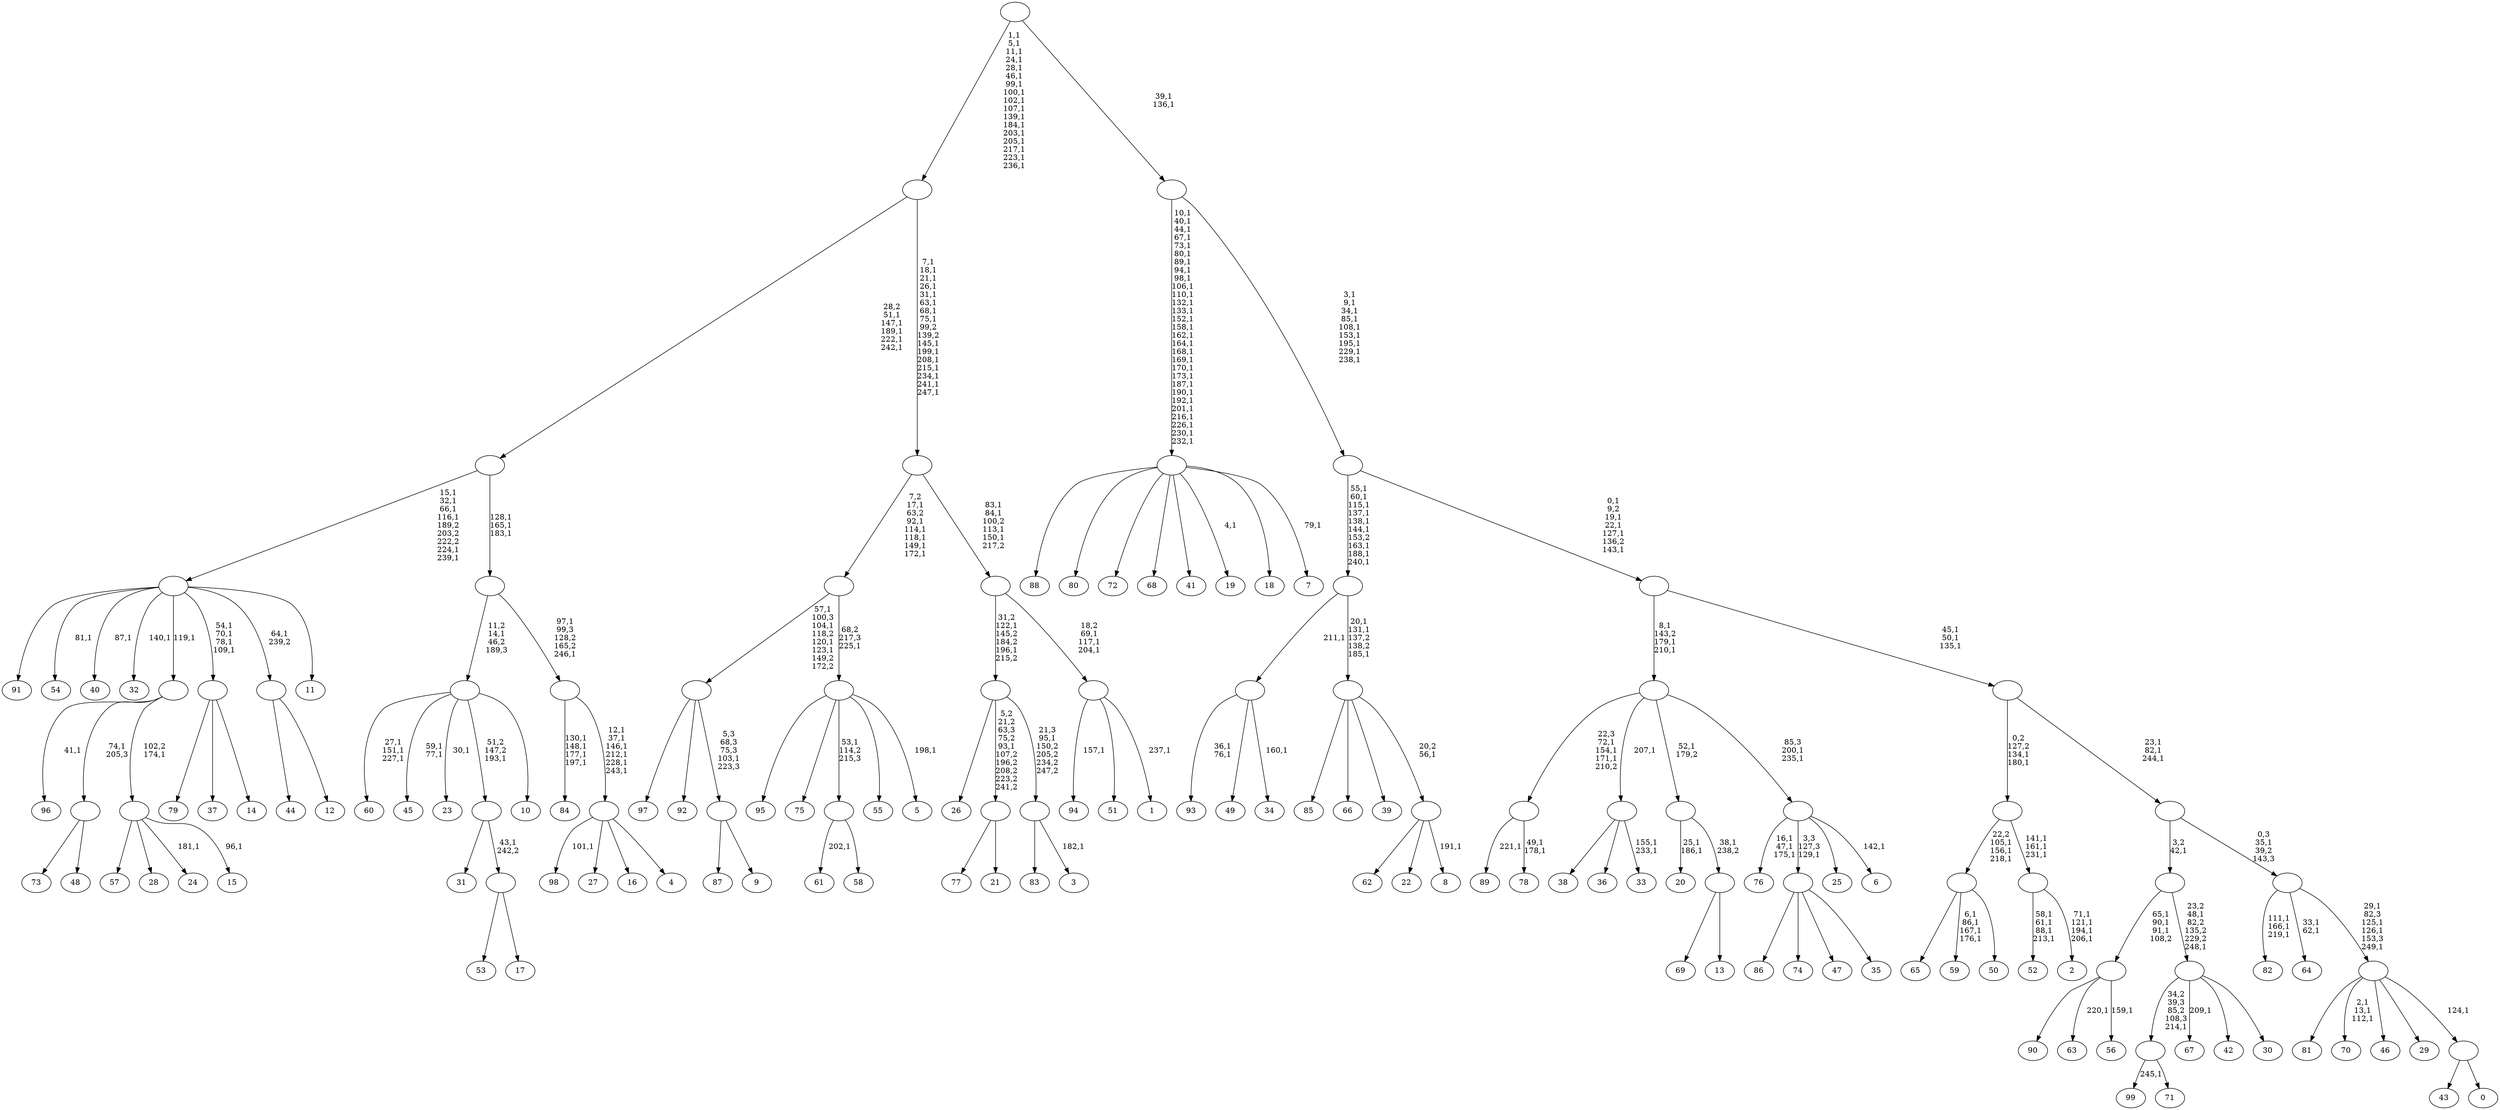 digraph T {
	350 [label="99"]
	348 [label="98"]
	346 [label="97"]
	345 [label="96"]
	343 [label="95"]
	342 [label="94"]
	340 [label="93"]
	337 [label="92"]
	336 [label="91"]
	335 [label="90"]
	334 [label="89"]
	332 [label="88"]
	331 [label="87"]
	330 [label="86"]
	329 [label="85"]
	328 [label="84"]
	323 [label="83"]
	322 [label="82"]
	318 [label="81"]
	317 [label="80"]
	316 [label="79"]
	315 [label="78"]
	312 [label=""]
	309 [label="77"]
	308 [label="76"]
	304 [label="75"]
	303 [label="74"]
	302 [label="73"]
	301 [label="72"]
	300 [label="71"]
	299 [label=""]
	298 [label="70"]
	294 [label="69"]
	293 [label="68"]
	292 [label="67"]
	290 [label="66"]
	289 [label="65"]
	288 [label="64"]
	285 [label="63"]
	283 [label="62"]
	282 [label="61"]
	280 [label="60"]
	276 [label="59"]
	271 [label="58"]
	270 [label=""]
	269 [label="57"]
	268 [label="56"]
	266 [label=""]
	263 [label="55"]
	262 [label="54"]
	260 [label="53"]
	259 [label="52"]
	254 [label="51"]
	253 [label="50"]
	252 [label=""]
	249 [label="49"]
	248 [label="48"]
	247 [label=""]
	246 [label="47"]
	245 [label="46"]
	244 [label="45"]
	241 [label="44"]
	240 [label="43"]
	239 [label="42"]
	238 [label="41"]
	237 [label="40"]
	235 [label="39"]
	234 [label="38"]
	233 [label="37"]
	232 [label="36"]
	231 [label="35"]
	230 [label=""]
	229 [label="34"]
	227 [label=""]
	226 [label="33"]
	223 [label=""]
	222 [label="32"]
	220 [label="31"]
	219 [label="30"]
	218 [label=""]
	216 [label=""]
	215 [label="29"]
	214 [label="28"]
	213 [label="27"]
	212 [label="26"]
	211 [label="25"]
	210 [label="24"]
	208 [label="23"]
	206 [label="22"]
	205 [label="21"]
	204 [label=""]
	203 [label="20"]
	200 [label="19"]
	198 [label="18"]
	197 [label="17"]
	196 [label=""]
	195 [label=""]
	194 [label="16"]
	193 [label="15"]
	191 [label=""]
	190 [label=""]
	189 [label="14"]
	188 [label=""]
	184 [label="13"]
	183 [label=""]
	182 [label=""]
	181 [label="12"]
	180 [label=""]
	179 [label="11"]
	178 [label=""]
	172 [label="10"]
	171 [label=""]
	170 [label="9"]
	169 [label=""]
	168 [label=""]
	164 [label="8"]
	162 [label=""]
	161 [label=""]
	158 [label=""]
	149 [label="7"]
	147 [label=""]
	118 [label="6"]
	116 [label=""]
	114 [label=""]
	111 [label="5"]
	109 [label=""]
	108 [label=""]
	102 [label="4"]
	101 [label=""]
	95 [label=""]
	93 [label=""]
	90 [label=""]
	85 [label="3"]
	83 [label=""]
	82 [label=""]
	80 [label="2"]
	75 [label=""]
	72 [label=""]
	70 [label="1"]
	68 [label=""]
	65 [label=""]
	61 [label=""]
	46 [label=""]
	29 [label="0"]
	28 [label=""]
	27 [label=""]
	23 [label=""]
	22 [label=""]
	19 [label=""]
	16 [label=""]
	11 [label=""]
	2 [label=""]
	0 [label=""]
	312 -> 315 [label="49,1\n178,1"]
	312 -> 334 [label="221,1"]
	299 -> 350 [label="245,1"]
	299 -> 300 [label=""]
	270 -> 282 [label="202,1"]
	270 -> 271 [label=""]
	266 -> 268 [label="159,1"]
	266 -> 285 [label="220,1"]
	266 -> 335 [label=""]
	252 -> 276 [label="6,1\n86,1\n167,1\n176,1"]
	252 -> 289 [label=""]
	252 -> 253 [label=""]
	247 -> 302 [label=""]
	247 -> 248 [label=""]
	230 -> 330 [label=""]
	230 -> 303 [label=""]
	230 -> 246 [label=""]
	230 -> 231 [label=""]
	227 -> 229 [label="160,1"]
	227 -> 340 [label="36,1\n76,1"]
	227 -> 249 [label=""]
	223 -> 226 [label="155,1\n233,1"]
	223 -> 234 [label=""]
	223 -> 232 [label=""]
	218 -> 292 [label="209,1"]
	218 -> 299 [label="34,2\n39,3\n85,2\n108,3\n214,1"]
	218 -> 239 [label=""]
	218 -> 219 [label=""]
	216 -> 218 [label="23,2\n48,1\n82,2\n135,2\n229,2\n248,1"]
	216 -> 266 [label="65,1\n90,1\n91,1\n108,2"]
	204 -> 309 [label=""]
	204 -> 205 [label=""]
	196 -> 260 [label=""]
	196 -> 197 [label=""]
	195 -> 220 [label=""]
	195 -> 196 [label="43,1\n242,2"]
	191 -> 193 [label="96,1"]
	191 -> 210 [label="181,1"]
	191 -> 269 [label=""]
	191 -> 214 [label=""]
	190 -> 345 [label="41,1"]
	190 -> 247 [label="74,1\n205,3"]
	190 -> 191 [label="102,2\n174,1"]
	188 -> 316 [label=""]
	188 -> 233 [label=""]
	188 -> 189 [label=""]
	183 -> 294 [label=""]
	183 -> 184 [label=""]
	182 -> 203 [label="25,1\n186,1"]
	182 -> 183 [label="38,1\n238,2"]
	180 -> 241 [label=""]
	180 -> 181 [label=""]
	178 -> 188 [label="54,1\n70,1\n78,1\n109,1"]
	178 -> 222 [label="140,1"]
	178 -> 237 [label="87,1"]
	178 -> 262 [label="81,1"]
	178 -> 336 [label=""]
	178 -> 190 [label="119,1"]
	178 -> 180 [label="64,1\n239,2"]
	178 -> 179 [label=""]
	171 -> 208 [label="30,1"]
	171 -> 244 [label="59,1\n77,1"]
	171 -> 280 [label="27,1\n151,1\n227,1"]
	171 -> 195 [label="51,2\n147,2\n193,1"]
	171 -> 172 [label=""]
	169 -> 331 [label=""]
	169 -> 170 [label=""]
	168 -> 346 [label=""]
	168 -> 337 [label=""]
	168 -> 169 [label="5,3\n68,3\n75,3\n103,1\n223,3"]
	162 -> 164 [label="191,1"]
	162 -> 283 [label=""]
	162 -> 206 [label=""]
	161 -> 329 [label=""]
	161 -> 290 [label=""]
	161 -> 235 [label=""]
	161 -> 162 [label="20,2\n56,1"]
	158 -> 161 [label="20,1\n131,1\n137,2\n138,2\n185,1"]
	158 -> 227 [label="211,1"]
	147 -> 149 [label="79,1"]
	147 -> 200 [label="4,1"]
	147 -> 332 [label=""]
	147 -> 317 [label=""]
	147 -> 301 [label=""]
	147 -> 293 [label=""]
	147 -> 238 [label=""]
	147 -> 198 [label=""]
	116 -> 118 [label="142,1"]
	116 -> 308 [label="16,1\n47,1\n175,1"]
	116 -> 230 [label="3,3\n127,3\n129,1"]
	116 -> 211 [label=""]
	114 -> 116 [label="85,3\n200,1\n235,1"]
	114 -> 312 [label="22,3\n72,1\n154,1\n171,1\n210,2"]
	114 -> 223 [label="207,1"]
	114 -> 182 [label="52,1\n179,2"]
	109 -> 111 [label="198,1"]
	109 -> 343 [label=""]
	109 -> 304 [label=""]
	109 -> 270 [label="53,1\n114,2\n215,3"]
	109 -> 263 [label=""]
	108 -> 168 [label="57,1\n100,3\n104,1\n118,2\n120,1\n123,1\n149,2\n172,2"]
	108 -> 109 [label="68,2\n217,3\n225,1"]
	101 -> 348 [label="101,1"]
	101 -> 213 [label=""]
	101 -> 194 [label=""]
	101 -> 102 [label=""]
	95 -> 101 [label="12,1\n37,1\n146,1\n212,1\n228,1\n243,1"]
	95 -> 328 [label="130,1\n148,1\n177,1\n197,1"]
	93 -> 95 [label="97,1\n99,3\n128,2\n165,2\n246,1"]
	93 -> 171 [label="11,2\n14,1\n46,2\n189,3"]
	90 -> 93 [label="128,1\n165,1\n183,1"]
	90 -> 178 [label="15,1\n32,1\n66,1\n116,1\n189,2\n203,2\n222,2\n224,1\n239,1"]
	83 -> 85 [label="182,1"]
	83 -> 323 [label=""]
	82 -> 212 [label=""]
	82 -> 204 [label="5,2\n21,2\n63,3\n75,2\n93,1\n107,2\n196,2\n208,2\n223,2\n241,2"]
	82 -> 83 [label="21,3\n95,1\n150,2\n205,2\n234,2\n247,2"]
	75 -> 80 [label="71,1\n121,1\n194,1\n206,1"]
	75 -> 259 [label="58,1\n61,1\n88,1\n213,1"]
	72 -> 75 [label="141,1\n161,1\n231,1"]
	72 -> 252 [label="22,2\n105,1\n156,1\n218,1"]
	68 -> 70 [label="237,1"]
	68 -> 342 [label="157,1"]
	68 -> 254 [label=""]
	65 -> 68 [label="18,2\n69,1\n117,1\n204,1"]
	65 -> 82 [label="31,2\n122,1\n145,2\n184,2\n196,1\n215,2"]
	61 -> 65 [label="83,1\n84,1\n100,2\n113,1\n150,1\n217,2"]
	61 -> 108 [label="7,2\n17,1\n63,2\n92,1\n114,1\n118,1\n149,1\n172,1"]
	46 -> 61 [label="7,1\n18,1\n21,1\n26,1\n31,1\n63,1\n68,1\n75,1\n99,2\n139,2\n145,1\n199,1\n208,1\n215,1\n234,1\n241,1\n247,1"]
	46 -> 90 [label="28,2\n51,1\n147,1\n189,1\n222,1\n242,1"]
	28 -> 240 [label=""]
	28 -> 29 [label=""]
	27 -> 298 [label="2,1\n13,1\n112,1"]
	27 -> 318 [label=""]
	27 -> 245 [label=""]
	27 -> 215 [label=""]
	27 -> 28 [label="124,1"]
	23 -> 27 [label="29,1\n82,3\n125,1\n126,1\n153,3\n249,1"]
	23 -> 288 [label="33,1\n62,1"]
	23 -> 322 [label="111,1\n166,1\n219,1"]
	22 -> 216 [label="3,2\n42,1"]
	22 -> 23 [label="0,3\n35,1\n39,2\n143,3"]
	19 -> 22 [label="23,1\n82,1\n244,1"]
	19 -> 72 [label="0,2\n127,2\n134,1\n180,1"]
	16 -> 19 [label="45,1\n50,1\n135,1"]
	16 -> 114 [label="8,1\n143,2\n179,1\n210,1"]
	11 -> 16 [label="0,1\n9,2\n19,1\n22,1\n127,1\n136,2\n143,1"]
	11 -> 158 [label="55,1\n60,1\n115,1\n137,1\n138,1\n144,1\n153,2\n163,1\n188,1\n240,1"]
	2 -> 11 [label="3,1\n9,1\n34,1\n85,1\n108,1\n153,1\n195,1\n229,1\n238,1"]
	2 -> 147 [label="10,1\n40,1\n44,1\n67,1\n73,1\n80,1\n89,1\n94,1\n98,1\n106,1\n110,1\n132,1\n133,1\n152,1\n158,1\n162,1\n164,1\n168,1\n169,1\n170,1\n173,1\n187,1\n190,1\n192,1\n201,1\n216,1\n226,1\n230,1\n232,1"]
	0 -> 2 [label="39,1\n136,1"]
	0 -> 46 [label="1,1\n5,1\n11,1\n24,1\n28,1\n46,1\n99,1\n100,1\n102,1\n107,1\n139,1\n184,1\n203,1\n205,1\n217,1\n223,1\n236,1"]
}
